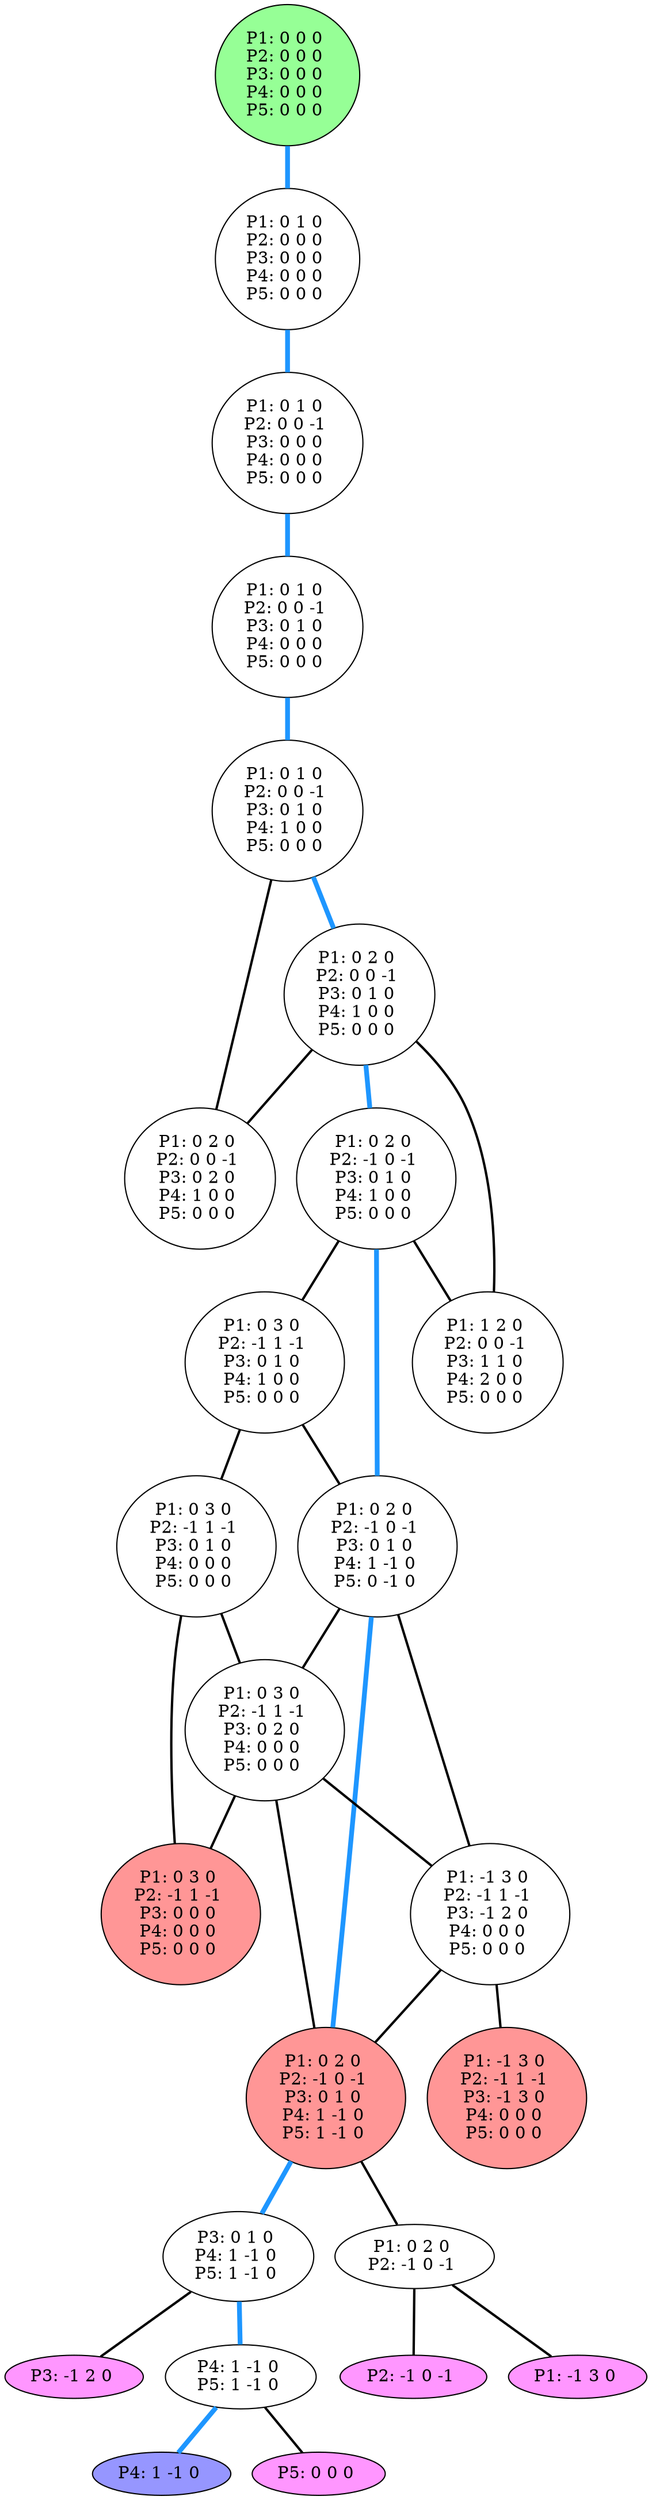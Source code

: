 graph G {
color = "black"
0 [label = "P1: 0 0 0 
P2: 0 0 0 
P3: 0 0 0 
P4: 0 0 0 
P5: 0 0 0 
",  style="filled", fillcolor = "#96FF96"];
1 [label = "P1: 0 1 0 
P2: 0 0 0 
P3: 0 0 0 
P4: 0 0 0 
P5: 0 0 0 
"];
2 [label = "P1: 0 1 0 
P2: 0 0 -1 
P3: 0 0 0 
P4: 0 0 0 
P5: 0 0 0 
"];
3 [label = "P1: 0 1 0 
P2: 0 0 -1 
P3: 0 1 0 
P4: 0 0 0 
P5: 0 0 0 
"];
4 [label = "P1: 0 1 0 
P2: 0 0 -1 
P3: 0 1 0 
P4: 1 0 0 
P5: 0 0 0 
"];
5 [label = "P1: 0 2 0 
P2: 0 0 -1 
P3: 0 1 0 
P4: 1 0 0 
P5: 0 0 0 
"];
6 [label = "P1: 0 2 0 
P2: 0 0 -1 
P3: 0 2 0 
P4: 1 0 0 
P5: 0 0 0 
"];
7 [label = "P1: 0 2 0 
P2: -1 0 -1 
P3: 0 1 0 
P4: 1 0 0 
P5: 0 0 0 
"];
8 [label = "P1: 1 2 0 
P2: 0 0 -1 
P3: 1 1 0 
P4: 2 0 0 
P5: 0 0 0 
"];
9 [label = "P1: 0 3 0 
P2: -1 1 -1 
P3: 0 1 0 
P4: 1 0 0 
P5: 0 0 0 
"];
10 [label = "P1: 0 2 0 
P2: -1 0 -1 
P3: 0 1 0 
P4: 1 -1 0 
P5: 0 -1 0 
"];
11 [label = "P1: 0 3 0 
P2: -1 1 -1 
P3: 0 1 0 
P4: 0 0 0 
P5: 0 0 0 
"];
12 [label = "P1: 0 3 0 
P2: -1 1 -1 
P3: 0 2 0 
P4: 0 0 0 
P5: 0 0 0 
"];
13 [label = "P1: -1 3 0 
P2: -1 1 -1 
P3: -1 2 0 
P4: 0 0 0 
P5: 0 0 0 
"];
14 [label = "P1: 0 2 0 
P2: -1 0 -1 
P3: 0 1 0 
P4: 1 -1 0 
P5: 1 -1 0 
",  style="filled", fillcolor = "#FF9696"];
15 [label = "P1: 0 3 0 
P2: -1 1 -1 
P3: 0 0 0 
P4: 0 0 0 
P5: 0 0 0 
",  style="filled", fillcolor = "#FF9696"];
16 [label = "P1: -1 3 0 
P2: -1 1 -1 
P3: -1 3 0 
P4: 0 0 0 
P5: 0 0 0 
",  style="filled", fillcolor = "#FF9696"];
17 [label = "P3: 0 1 0 
P4: 1 -1 0 
P5: 1 -1 0 
"];
18 [label = "P3: -1 2 0 
",  style="filled", fillcolor = "#FF96FF"];
19 [label = "P4: 1 -1 0 
P5: 1 -1 0 
"];
20 [label = "P4: 1 -1 0 
", style="filled", fillcolor = "#9696FF"];
21 [label = "P5: 0 0 0 
",  style="filled", fillcolor = "#FF96FF"];
22 [label = "P1: 0 2 0 
P2: -1 0 -1 
"];
23 [label = "P2: -1 0 -1 
",  style="filled", fillcolor = "#FF96FF"];
24 [label = "P1: -1 3 0 
",  style="filled", fillcolor = "#FF96FF"];
edge [style=bold];
0 -- 1 [color="#1E96FF", penwidth=4.0];

1 -- 2 [color="#1E96FF", penwidth=4.0];

2 -- 3 [color="#1E96FF", penwidth=4.0];

3 -- 4 [color="#1E96FF", penwidth=4.0];

4 -- 5 [color="#1E96FF", penwidth=4.0];
4 -- 6 [color=black];

5 -- 7 [color="#1E96FF", penwidth=4.0];
5 -- 6 [color=black];
5 -- 8 [color=black];


7 -- 9 [color=black];
7 -- 10 [color="#1E96FF", penwidth=4.0];
7 -- 8 [color=black];


9 -- 10 [color=black];
9 -- 11 [color=black];

10 -- 12 [color=black];
10 -- 13 [color=black];
10 -- 14 [color="#1E96FF", penwidth=4.0];

11 -- 15 [color=black];
11 -- 12 [color=black];

12 -- 15 [color=black];
12 -- 13 [color=black];
12 -- 14 [color=black];

13 -- 14 [color=black];
13 -- 16 [color=black];

14 -- 17 [color="#1E96FF", penwidth=4.0];
14 -- 22 [color=black];



17 -- 19 [color="#1E96FF", penwidth=4.0];
17 -- 18 [color=black];

19 -- 21 [color=black];
19 -- 20 [color="#1E96FF", penwidth=4.0];

22 -- 23 [color=black];
22 -- 24 [color=black];

}

